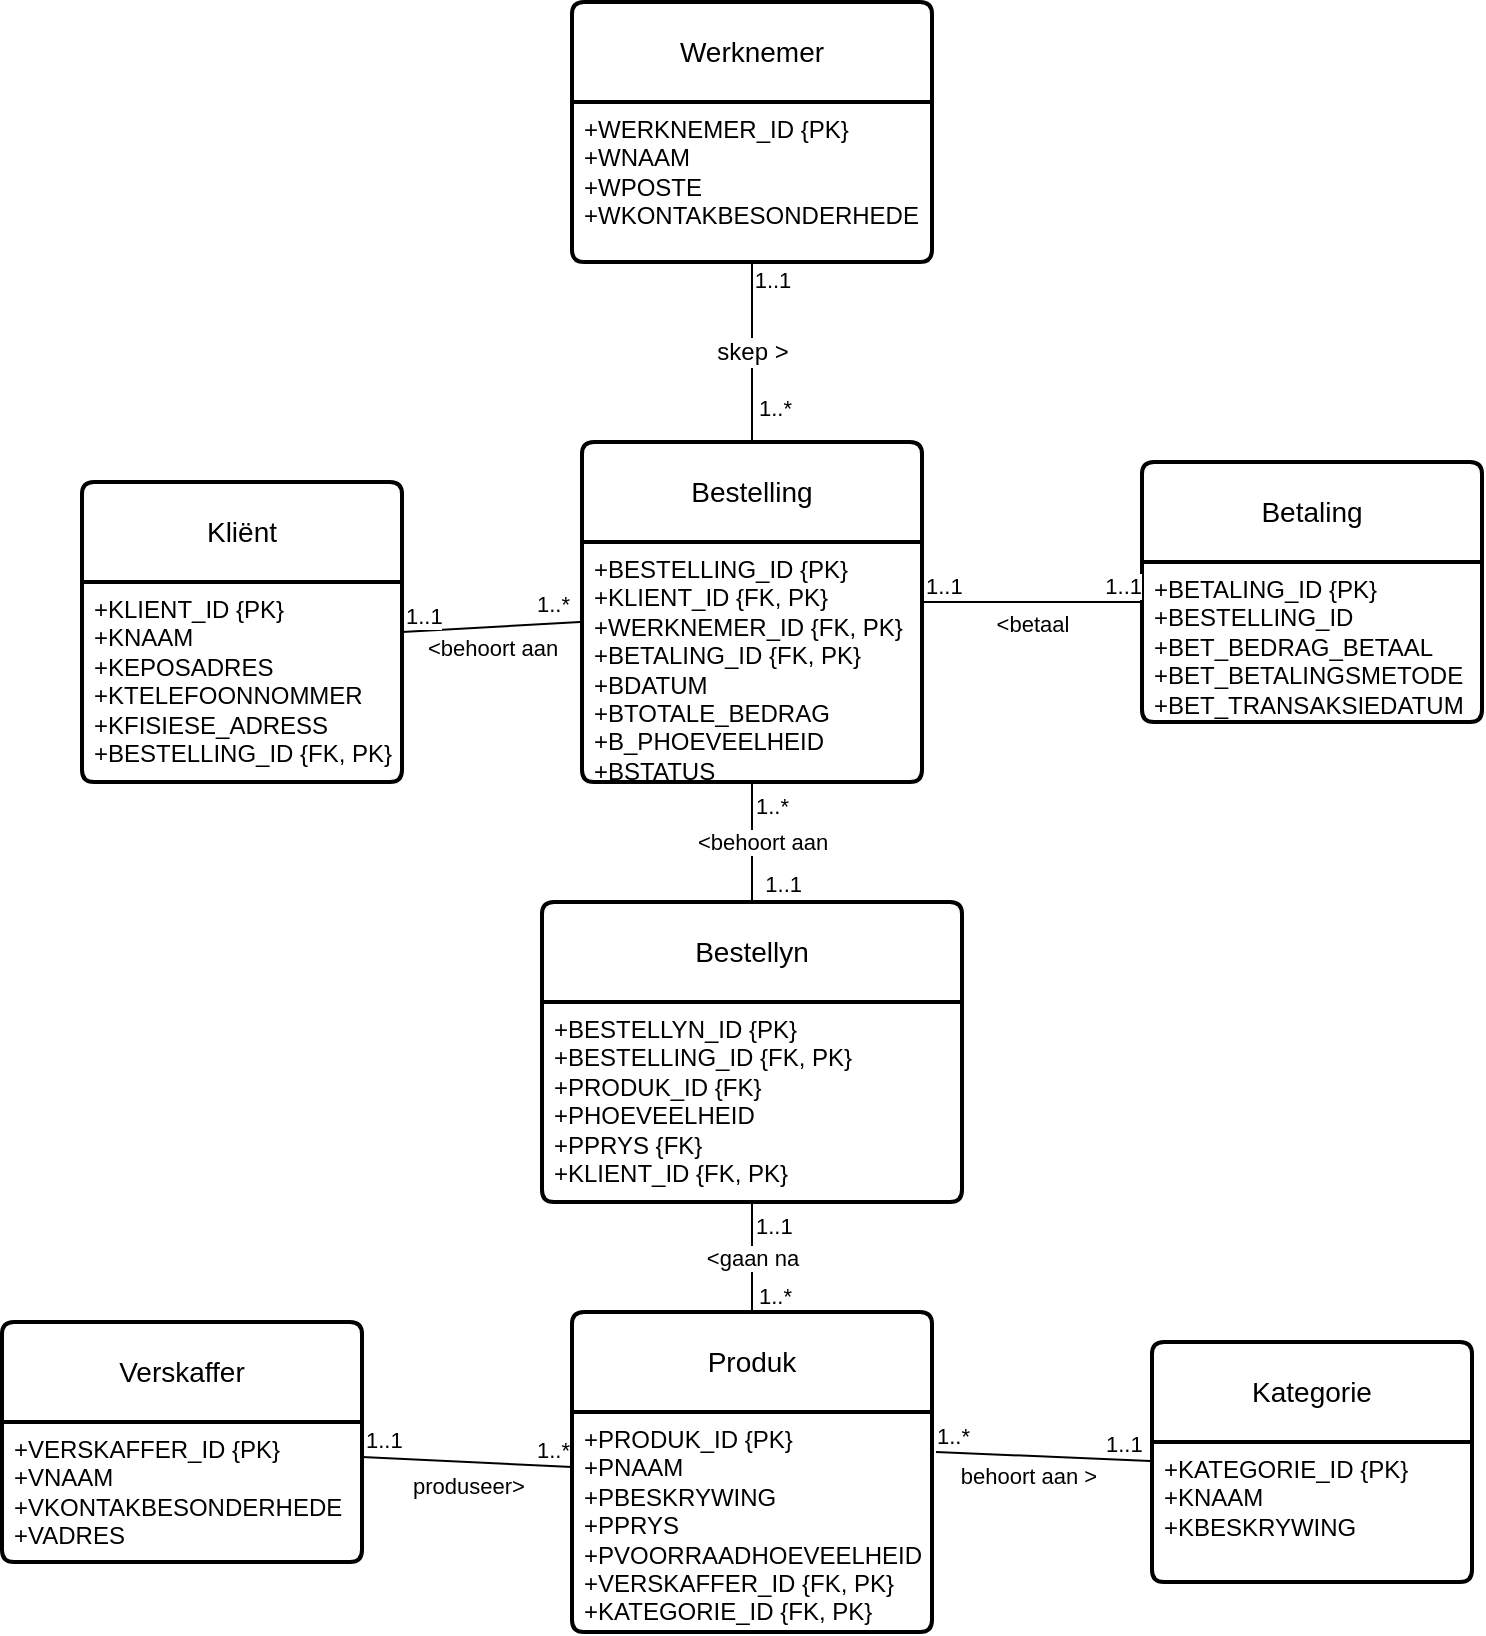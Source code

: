 <mxfile version="26.0.14">
  <diagram name="Page-1" id="nEke9gmSgveok0ApYJw1">
    <mxGraphModel dx="2564" dy="1715" grid="1" gridSize="10" guides="1" tooltips="1" connect="1" arrows="1" fold="1" page="1" pageScale="1" pageWidth="827" pageHeight="1169" math="0" shadow="0">
      <root>
        <mxCell id="0" />
        <mxCell id="1" parent="0" />
        <mxCell id="xWgECTe6KO_qs0JQiP9B-1" value="Kliënt" style="swimlane;childLayout=stackLayout;horizontal=1;startSize=50;horizontalStack=0;rounded=1;fontSize=14;fontStyle=0;strokeWidth=2;resizeParent=0;resizeLast=1;shadow=0;dashed=0;align=center;arcSize=4;whiteSpace=wrap;html=1;" parent="1" vertex="1">
          <mxGeometry x="-790" y="90" width="160" height="150" as="geometry" />
        </mxCell>
        <mxCell id="xWgECTe6KO_qs0JQiP9B-2" value="+KLIENT&lt;span style=&quot;background-color: transparent; color: light-dark(rgb(0, 0, 0), rgb(255, 255, 255));&quot;&gt;_ID {PK}&lt;/span&gt;&lt;div&gt;&lt;span style=&quot;background-color: transparent; color: light-dark(rgb(0, 0, 0), rgb(255, 255, 255));&quot;&gt;+KNAAM&lt;/span&gt;&lt;/div&gt;&lt;div&gt;&lt;span style=&quot;background-color: transparent; color: light-dark(rgb(0, 0, 0), rgb(255, 255, 255));&quot;&gt;+KEPOSADRES&lt;/span&gt;&lt;/div&gt;&lt;div&gt;&lt;span style=&quot;background-color: transparent; color: light-dark(rgb(0, 0, 0), rgb(255, 255, 255));&quot;&gt;+KTELEFOONNOMMER&lt;/span&gt;&lt;/div&gt;&lt;div&gt;&lt;span style=&quot;background-color: transparent; color: light-dark(rgb(0, 0, 0), rgb(255, 255, 255));&quot;&gt;+KFISIESE_ADRESS&lt;/span&gt;&lt;/div&gt;&lt;div&gt;&lt;span style=&quot;background-color: transparent; color: light-dark(rgb(0, 0, 0), rgb(255, 255, 255));&quot;&gt;+BESTELLING_ID {FK, PK}&lt;/span&gt;&lt;/div&gt;" style="align=left;strokeColor=none;fillColor=none;spacingLeft=4;fontSize=12;verticalAlign=top;resizable=0;rotatable=0;part=1;html=1;" parent="xWgECTe6KO_qs0JQiP9B-1" vertex="1">
          <mxGeometry y="50" width="160" height="100" as="geometry" />
        </mxCell>
        <mxCell id="xWgECTe6KO_qs0JQiP9B-3" value="Bestelling" style="swimlane;childLayout=stackLayout;horizontal=1;startSize=50;horizontalStack=0;rounded=1;fontSize=14;fontStyle=0;strokeWidth=2;resizeParent=0;resizeLast=1;shadow=0;dashed=0;align=center;arcSize=4;whiteSpace=wrap;html=1;" parent="1" vertex="1">
          <mxGeometry x="-540" y="70" width="170" height="170" as="geometry" />
        </mxCell>
        <mxCell id="xWgECTe6KO_qs0JQiP9B-4" value="+BESTELLING_ID {PK}&lt;div&gt;+KLIENT_ID {FK, PK}&lt;/div&gt;&lt;div&gt;+WERKNEMER_ID {FK, PK}&lt;/div&gt;&lt;div&gt;+BETALING_ID {FK, PK}&lt;/div&gt;&lt;div&gt;+BDATUM&lt;/div&gt;&lt;div&gt;+BTOTALE_BEDRAG&lt;/div&gt;&lt;div&gt;+B_PHOEVEELHEID&lt;/div&gt;&lt;div&gt;+BSTATUS&lt;/div&gt;" style="align=left;strokeColor=none;fillColor=none;spacingLeft=4;fontSize=12;verticalAlign=top;resizable=0;rotatable=0;part=1;html=1;" parent="xWgECTe6KO_qs0JQiP9B-3" vertex="1">
          <mxGeometry y="50" width="170" height="120" as="geometry" />
        </mxCell>
        <mxCell id="xWgECTe6KO_qs0JQiP9B-5" value="Produk" style="swimlane;childLayout=stackLayout;horizontal=1;startSize=50;horizontalStack=0;rounded=1;fontSize=14;fontStyle=0;strokeWidth=2;resizeParent=0;resizeLast=1;shadow=0;dashed=0;align=center;arcSize=4;whiteSpace=wrap;html=1;" parent="1" vertex="1">
          <mxGeometry x="-545" y="505" width="180" height="160" as="geometry" />
        </mxCell>
        <mxCell id="xWgECTe6KO_qs0JQiP9B-6" value="+PRODUK_ID {PK}&lt;div&gt;+PNAAM&lt;/div&gt;&lt;div&gt;+PBESKRYWING&lt;/div&gt;&lt;div&gt;+PPRYS&lt;/div&gt;&lt;div&gt;+PVOORRAADHOEVEELHEID&lt;/div&gt;&lt;div&gt;+VERSKAFFER_ID {FK, PK}&lt;/div&gt;&lt;div&gt;+KATEGORIE_ID {FK, PK}&lt;/div&gt;" style="align=left;strokeColor=none;fillColor=none;spacingLeft=4;fontSize=12;verticalAlign=top;resizable=0;rotatable=0;part=1;html=1;" parent="xWgECTe6KO_qs0JQiP9B-5" vertex="1">
          <mxGeometry y="50" width="180" height="110" as="geometry" />
        </mxCell>
        <mxCell id="xWgECTe6KO_qs0JQiP9B-7" value="Kategorie" style="swimlane;childLayout=stackLayout;horizontal=1;startSize=50;horizontalStack=0;rounded=1;fontSize=14;fontStyle=0;strokeWidth=2;resizeParent=0;resizeLast=1;shadow=0;dashed=0;align=center;arcSize=4;whiteSpace=wrap;html=1;" parent="1" vertex="1">
          <mxGeometry x="-255" y="520" width="160" height="120" as="geometry" />
        </mxCell>
        <mxCell id="xWgECTe6KO_qs0JQiP9B-8" value="+KATEGORIE_ID {PK}&lt;div&gt;+KNAAM&lt;/div&gt;&lt;div&gt;+KBESKRYWING&lt;/div&gt;" style="align=left;strokeColor=none;fillColor=none;spacingLeft=4;fontSize=12;verticalAlign=top;resizable=0;rotatable=0;part=1;html=1;" parent="xWgECTe6KO_qs0JQiP9B-7" vertex="1">
          <mxGeometry y="50" width="160" height="70" as="geometry" />
        </mxCell>
        <mxCell id="xWgECTe6KO_qs0JQiP9B-9" value="Bestellyn" style="swimlane;childLayout=stackLayout;horizontal=1;startSize=50;horizontalStack=0;rounded=1;fontSize=14;fontStyle=0;strokeWidth=2;resizeParent=0;resizeLast=1;shadow=0;dashed=0;align=center;arcSize=4;whiteSpace=wrap;html=1;" parent="1" vertex="1">
          <mxGeometry x="-560" y="300" width="210" height="150" as="geometry" />
        </mxCell>
        <mxCell id="xWgECTe6KO_qs0JQiP9B-10" value="+BESTELLYN_ID {PK}&lt;div&gt;+BESTELLING_ID {FK, PK}&lt;/div&gt;&lt;div&gt;+PRODUK_ID {FK}&lt;/div&gt;&lt;div&gt;+PHOEVEELHEID&lt;br&gt;&lt;div&gt;+PPRYS {FK}&lt;/div&gt;&lt;/div&gt;&lt;div&gt;+KLIENT_ID {FK, PK}&lt;/div&gt;" style="align=left;strokeColor=none;fillColor=none;spacingLeft=4;fontSize=12;verticalAlign=top;resizable=0;rotatable=0;part=1;html=1;" parent="xWgECTe6KO_qs0JQiP9B-9" vertex="1">
          <mxGeometry y="50" width="210" height="100" as="geometry" />
        </mxCell>
        <mxCell id="xWgECTe6KO_qs0JQiP9B-11" value="Betaling" style="swimlane;childLayout=stackLayout;horizontal=1;startSize=50;horizontalStack=0;rounded=1;fontSize=14;fontStyle=0;strokeWidth=2;resizeParent=0;resizeLast=1;shadow=0;dashed=0;align=center;arcSize=4;whiteSpace=wrap;html=1;" parent="1" vertex="1">
          <mxGeometry x="-260" y="80" width="170" height="130" as="geometry" />
        </mxCell>
        <mxCell id="xWgECTe6KO_qs0JQiP9B-12" value="+BETALING_ID {PK}&lt;div&gt;+BESTELLING_ID&lt;/div&gt;&lt;div&gt;+BET_BEDRAG_BETAAL&lt;/div&gt;&lt;div&gt;+BET_BETALINGSMETODE&lt;/div&gt;&lt;div&gt;+BET_TRANSAKSIEDATUM&lt;/div&gt;" style="align=left;strokeColor=none;fillColor=none;spacingLeft=4;fontSize=12;verticalAlign=top;resizable=0;rotatable=0;part=1;html=1;" parent="xWgECTe6KO_qs0JQiP9B-11" vertex="1">
          <mxGeometry y="50" width="170" height="80" as="geometry" />
        </mxCell>
        <mxCell id="xWgECTe6KO_qs0JQiP9B-14" value="Verskaffer" style="swimlane;childLayout=stackLayout;horizontal=1;startSize=50;horizontalStack=0;rounded=1;fontSize=14;fontStyle=0;strokeWidth=2;resizeParent=0;resizeLast=1;shadow=0;dashed=0;align=center;arcSize=4;whiteSpace=wrap;html=1;" parent="1" vertex="1">
          <mxGeometry x="-830" y="510" width="180" height="120" as="geometry" />
        </mxCell>
        <mxCell id="xWgECTe6KO_qs0JQiP9B-15" value="+VERSKAFFER_ID {PK}&lt;div&gt;+VNAAM&lt;/div&gt;&lt;div&gt;+VKONTAKBESONDERHEDE&lt;/div&gt;&lt;div&gt;+VADRES&lt;/div&gt;" style="align=left;strokeColor=none;fillColor=none;spacingLeft=4;fontSize=12;verticalAlign=top;resizable=0;rotatable=0;part=1;html=1;" parent="xWgECTe6KO_qs0JQiP9B-14" vertex="1">
          <mxGeometry y="50" width="180" height="70" as="geometry" />
        </mxCell>
        <mxCell id="xWgECTe6KO_qs0JQiP9B-16" value="Werknemer" style="swimlane;childLayout=stackLayout;horizontal=1;startSize=50;horizontalStack=0;rounded=1;fontSize=14;fontStyle=0;strokeWidth=2;resizeParent=0;resizeLast=1;shadow=0;dashed=0;align=center;arcSize=4;whiteSpace=wrap;html=1;" parent="1" vertex="1">
          <mxGeometry x="-545" y="-150" width="180" height="130" as="geometry" />
        </mxCell>
        <mxCell id="xWgECTe6KO_qs0JQiP9B-17" value="+WERKNEMER_ID {PK}&lt;div&gt;+WNAAM&lt;/div&gt;&lt;div&gt;+WPOSTE&lt;/div&gt;&lt;div&gt;+WKONTAKBESONDERHEDE&lt;/div&gt;" style="align=left;strokeColor=none;fillColor=none;spacingLeft=4;fontSize=12;verticalAlign=top;resizable=0;rotatable=0;part=1;html=1;" parent="xWgECTe6KO_qs0JQiP9B-16" vertex="1">
          <mxGeometry y="50" width="180" height="80" as="geometry" />
        </mxCell>
        <mxCell id="WE_JC53gW5UIaxTdctp7-14" value="skep &amp;gt;" style="endArrow=none;html=1;endSize=12;startArrow=none;startSize=14;startFill=0;edgeStyle=orthogonalEdgeStyle;rounded=0;fontSize=12;curved=1;exitX=0.5;exitY=1;exitDx=0;exitDy=0;entryX=0.5;entryY=0;entryDx=0;entryDy=0;" parent="1" source="xWgECTe6KO_qs0JQiP9B-17" target="xWgECTe6KO_qs0JQiP9B-3" edge="1">
          <mxGeometry relative="1" as="geometry">
            <mxPoint x="-290" y="-60" as="sourcePoint" />
            <mxPoint x="-130" y="-60" as="targetPoint" />
          </mxGeometry>
        </mxCell>
        <mxCell id="WE_JC53gW5UIaxTdctp7-16" value="1..*" style="edgeLabel;resizable=0;html=1;align=right;verticalAlign=top;" parent="WE_JC53gW5UIaxTdctp7-14" connectable="0" vertex="1">
          <mxGeometry x="1" relative="1" as="geometry">
            <mxPoint x="20" y="-30" as="offset" />
          </mxGeometry>
        </mxCell>
        <mxCell id="JSLo5t4CIIwY8juhuN9n-1" value="1..1" style="edgeLabel;html=1;align=center;verticalAlign=middle;resizable=0;points=[];" parent="WE_JC53gW5UIaxTdctp7-14" vertex="1" connectable="0">
          <mxGeometry x="-0.734" y="5" relative="1" as="geometry">
            <mxPoint x="5" y="-3" as="offset" />
          </mxGeometry>
        </mxCell>
        <mxCell id="JSLo5t4CIIwY8juhuN9n-18" value="" style="endArrow=none;html=1;rounded=0;startFill=0;exitX=1;exitY=0.25;exitDx=0;exitDy=0;" parent="1" source="xWgECTe6KO_qs0JQiP9B-2" edge="1">
          <mxGeometry relative="1" as="geometry">
            <mxPoint x="-590" y="130" as="sourcePoint" />
            <mxPoint x="-541" y="160" as="targetPoint" />
          </mxGeometry>
        </mxCell>
        <mxCell id="JSLo5t4CIIwY8juhuN9n-19" value="&amp;lt;behoort aan" style="edgeLabel;resizable=0;html=1;;align=center;verticalAlign=middle;" parent="JSLo5t4CIIwY8juhuN9n-18" connectable="0" vertex="1">
          <mxGeometry relative="1" as="geometry">
            <mxPoint y="10" as="offset" />
          </mxGeometry>
        </mxCell>
        <mxCell id="JSLo5t4CIIwY8juhuN9n-20" value="1..1" style="edgeLabel;resizable=0;html=1;;align=left;verticalAlign=bottom;" parent="JSLo5t4CIIwY8juhuN9n-18" connectable="0" vertex="1">
          <mxGeometry x="-1" relative="1" as="geometry">
            <mxPoint as="offset" />
          </mxGeometry>
        </mxCell>
        <mxCell id="JSLo5t4CIIwY8juhuN9n-21" value="1..*" style="edgeLabel;resizable=0;html=1;;align=right;verticalAlign=bottom;" parent="JSLo5t4CIIwY8juhuN9n-18" connectable="0" vertex="1">
          <mxGeometry x="1" relative="1" as="geometry">
            <mxPoint x="-4" y="-1" as="offset" />
          </mxGeometry>
        </mxCell>
        <mxCell id="JSLo5t4CIIwY8juhuN9n-26" value="" style="endArrow=none;html=1;rounded=0;startFill=0;entryX=0.5;entryY=0;entryDx=0;entryDy=0;" parent="1" target="xWgECTe6KO_qs0JQiP9B-5" edge="1">
          <mxGeometry relative="1" as="geometry">
            <mxPoint x="-455" y="450" as="sourcePoint" />
            <mxPoint x="-527" y="265" as="targetPoint" />
          </mxGeometry>
        </mxCell>
        <mxCell id="JSLo5t4CIIwY8juhuN9n-27" value="&amp;lt;gaan na" style="edgeLabel;resizable=0;html=1;;align=center;verticalAlign=middle;" parent="JSLo5t4CIIwY8juhuN9n-26" connectable="0" vertex="1">
          <mxGeometry relative="1" as="geometry" />
        </mxCell>
        <mxCell id="JSLo5t4CIIwY8juhuN9n-28" value="1..1" style="edgeLabel;resizable=0;html=1;;align=left;verticalAlign=bottom;" parent="JSLo5t4CIIwY8juhuN9n-26" connectable="0" vertex="1">
          <mxGeometry x="-1" relative="1" as="geometry">
            <mxPoint y="20" as="offset" />
          </mxGeometry>
        </mxCell>
        <mxCell id="JSLo5t4CIIwY8juhuN9n-29" value="1..*" style="edgeLabel;resizable=0;html=1;;align=right;verticalAlign=bottom;" parent="JSLo5t4CIIwY8juhuN9n-26" connectable="0" vertex="1">
          <mxGeometry x="1" relative="1" as="geometry">
            <mxPoint x="20" as="offset" />
          </mxGeometry>
        </mxCell>
        <mxCell id="JSLo5t4CIIwY8juhuN9n-32" value="" style="endArrow=none;html=1;rounded=0;startFill=0;entryX=0;entryY=0.25;entryDx=0;entryDy=0;exitX=1;exitY=0.25;exitDx=0;exitDy=0;" parent="1" target="xWgECTe6KO_qs0JQiP9B-6" edge="1" source="xWgECTe6KO_qs0JQiP9B-15">
          <mxGeometry relative="1" as="geometry">
            <mxPoint x="-650" y="408" as="sourcePoint" />
            <mxPoint x="-560" y="412.5" as="targetPoint" />
          </mxGeometry>
        </mxCell>
        <mxCell id="JSLo5t4CIIwY8juhuN9n-33" value="produseer&amp;gt;" style="edgeLabel;resizable=0;html=1;;align=center;verticalAlign=middle;" parent="JSLo5t4CIIwY8juhuN9n-32" connectable="0" vertex="1">
          <mxGeometry relative="1" as="geometry">
            <mxPoint y="12" as="offset" />
          </mxGeometry>
        </mxCell>
        <mxCell id="JSLo5t4CIIwY8juhuN9n-34" value="1..1" style="edgeLabel;resizable=0;html=1;;align=left;verticalAlign=bottom;" parent="JSLo5t4CIIwY8juhuN9n-32" connectable="0" vertex="1">
          <mxGeometry x="-1" relative="1" as="geometry" />
        </mxCell>
        <mxCell id="JSLo5t4CIIwY8juhuN9n-35" value="1..*" style="edgeLabel;resizable=0;html=1;;align=right;verticalAlign=bottom;" parent="JSLo5t4CIIwY8juhuN9n-32" connectable="0" vertex="1">
          <mxGeometry x="1" relative="1" as="geometry" />
        </mxCell>
        <mxCell id="JSLo5t4CIIwY8juhuN9n-36" value="" style="endArrow=none;html=1;rounded=0;startFill=0;entryX=1.011;entryY=0.182;entryDx=0;entryDy=0;entryPerimeter=0;exitX=-0.005;exitY=0.135;exitDx=0;exitDy=0;exitPerimeter=0;" parent="1" source="xWgECTe6KO_qs0JQiP9B-8" target="xWgECTe6KO_qs0JQiP9B-6" edge="1">
          <mxGeometry relative="1" as="geometry">
            <mxPoint x="-355" y="290" as="sourcePoint" />
            <mxPoint x="-255" y="290" as="targetPoint" />
          </mxGeometry>
        </mxCell>
        <mxCell id="JSLo5t4CIIwY8juhuN9n-37" value="behoort aan &amp;gt;" style="edgeLabel;resizable=0;html=1;;align=center;verticalAlign=middle;" parent="JSLo5t4CIIwY8juhuN9n-36" connectable="0" vertex="1">
          <mxGeometry relative="1" as="geometry">
            <mxPoint x="-8" y="10" as="offset" />
          </mxGeometry>
        </mxCell>
        <mxCell id="JSLo5t4CIIwY8juhuN9n-38" value="1..1" style="edgeLabel;resizable=0;html=1;;align=left;verticalAlign=bottom;" parent="JSLo5t4CIIwY8juhuN9n-36" connectable="0" vertex="1">
          <mxGeometry x="-1" relative="1" as="geometry">
            <mxPoint x="-24" as="offset" />
          </mxGeometry>
        </mxCell>
        <mxCell id="JSLo5t4CIIwY8juhuN9n-39" value="1..*" style="edgeLabel;resizable=0;html=1;;align=right;verticalAlign=bottom;" parent="JSLo5t4CIIwY8juhuN9n-36" connectable="0" vertex="1">
          <mxGeometry x="1" relative="1" as="geometry">
            <mxPoint x="18" as="offset" />
          </mxGeometry>
        </mxCell>
        <mxCell id="JSLo5t4CIIwY8juhuN9n-40" value="" style="endArrow=none;html=1;rounded=0;startFill=0;entryX=0;entryY=0.25;entryDx=0;entryDy=0;exitX=1;exitY=0.25;exitDx=0;exitDy=0;" parent="1" source="xWgECTe6KO_qs0JQiP9B-4" target="xWgECTe6KO_qs0JQiP9B-12" edge="1">
          <mxGeometry relative="1" as="geometry">
            <mxPoint x="-360" y="170" as="sourcePoint" />
            <mxPoint x="-260" y="250" as="targetPoint" />
          </mxGeometry>
        </mxCell>
        <mxCell id="JSLo5t4CIIwY8juhuN9n-41" value="&amp;lt;betaal" style="edgeLabel;resizable=0;html=1;;align=center;verticalAlign=middle;" parent="JSLo5t4CIIwY8juhuN9n-40" connectable="0" vertex="1">
          <mxGeometry relative="1" as="geometry">
            <mxPoint y="11" as="offset" />
          </mxGeometry>
        </mxCell>
        <mxCell id="JSLo5t4CIIwY8juhuN9n-42" value="1..1" style="edgeLabel;resizable=0;html=1;;align=left;verticalAlign=bottom;" parent="JSLo5t4CIIwY8juhuN9n-40" connectable="0" vertex="1">
          <mxGeometry x="-1" relative="1" as="geometry" />
        </mxCell>
        <mxCell id="JSLo5t4CIIwY8juhuN9n-43" value="1..1" style="edgeLabel;resizable=0;html=1;;align=right;verticalAlign=bottom;" parent="JSLo5t4CIIwY8juhuN9n-40" connectable="0" vertex="1">
          <mxGeometry x="1" relative="1" as="geometry" />
        </mxCell>
        <mxCell id="OaUYqgC-Nhte0M3T8ypq-1" value="" style="endArrow=none;html=1;rounded=0;startFill=0;exitX=0.5;exitY=1;exitDx=0;exitDy=0;entryX=0.5;entryY=0;entryDx=0;entryDy=0;" edge="1" parent="1" source="xWgECTe6KO_qs0JQiP9B-4" target="xWgECTe6KO_qs0JQiP9B-9">
          <mxGeometry relative="1" as="geometry">
            <mxPoint x="-670" y="315" as="sourcePoint" />
            <mxPoint x="-581" y="310" as="targetPoint" />
          </mxGeometry>
        </mxCell>
        <mxCell id="OaUYqgC-Nhte0M3T8ypq-2" value="&amp;lt;behoort aan" style="edgeLabel;resizable=0;html=1;;align=center;verticalAlign=middle;" connectable="0" vertex="1" parent="OaUYqgC-Nhte0M3T8ypq-1">
          <mxGeometry relative="1" as="geometry">
            <mxPoint x="5" as="offset" />
          </mxGeometry>
        </mxCell>
        <mxCell id="OaUYqgC-Nhte0M3T8ypq-3" value="1..*" style="edgeLabel;resizable=0;html=1;;align=left;verticalAlign=bottom;" connectable="0" vertex="1" parent="OaUYqgC-Nhte0M3T8ypq-1">
          <mxGeometry x="-1" relative="1" as="geometry">
            <mxPoint y="20" as="offset" />
          </mxGeometry>
        </mxCell>
        <mxCell id="OaUYqgC-Nhte0M3T8ypq-4" value="1..1" style="edgeLabel;resizable=0;html=1;;align=right;verticalAlign=bottom;" connectable="0" vertex="1" parent="OaUYqgC-Nhte0M3T8ypq-1">
          <mxGeometry x="1" relative="1" as="geometry">
            <mxPoint x="25" y="-1" as="offset" />
          </mxGeometry>
        </mxCell>
      </root>
    </mxGraphModel>
  </diagram>
</mxfile>
